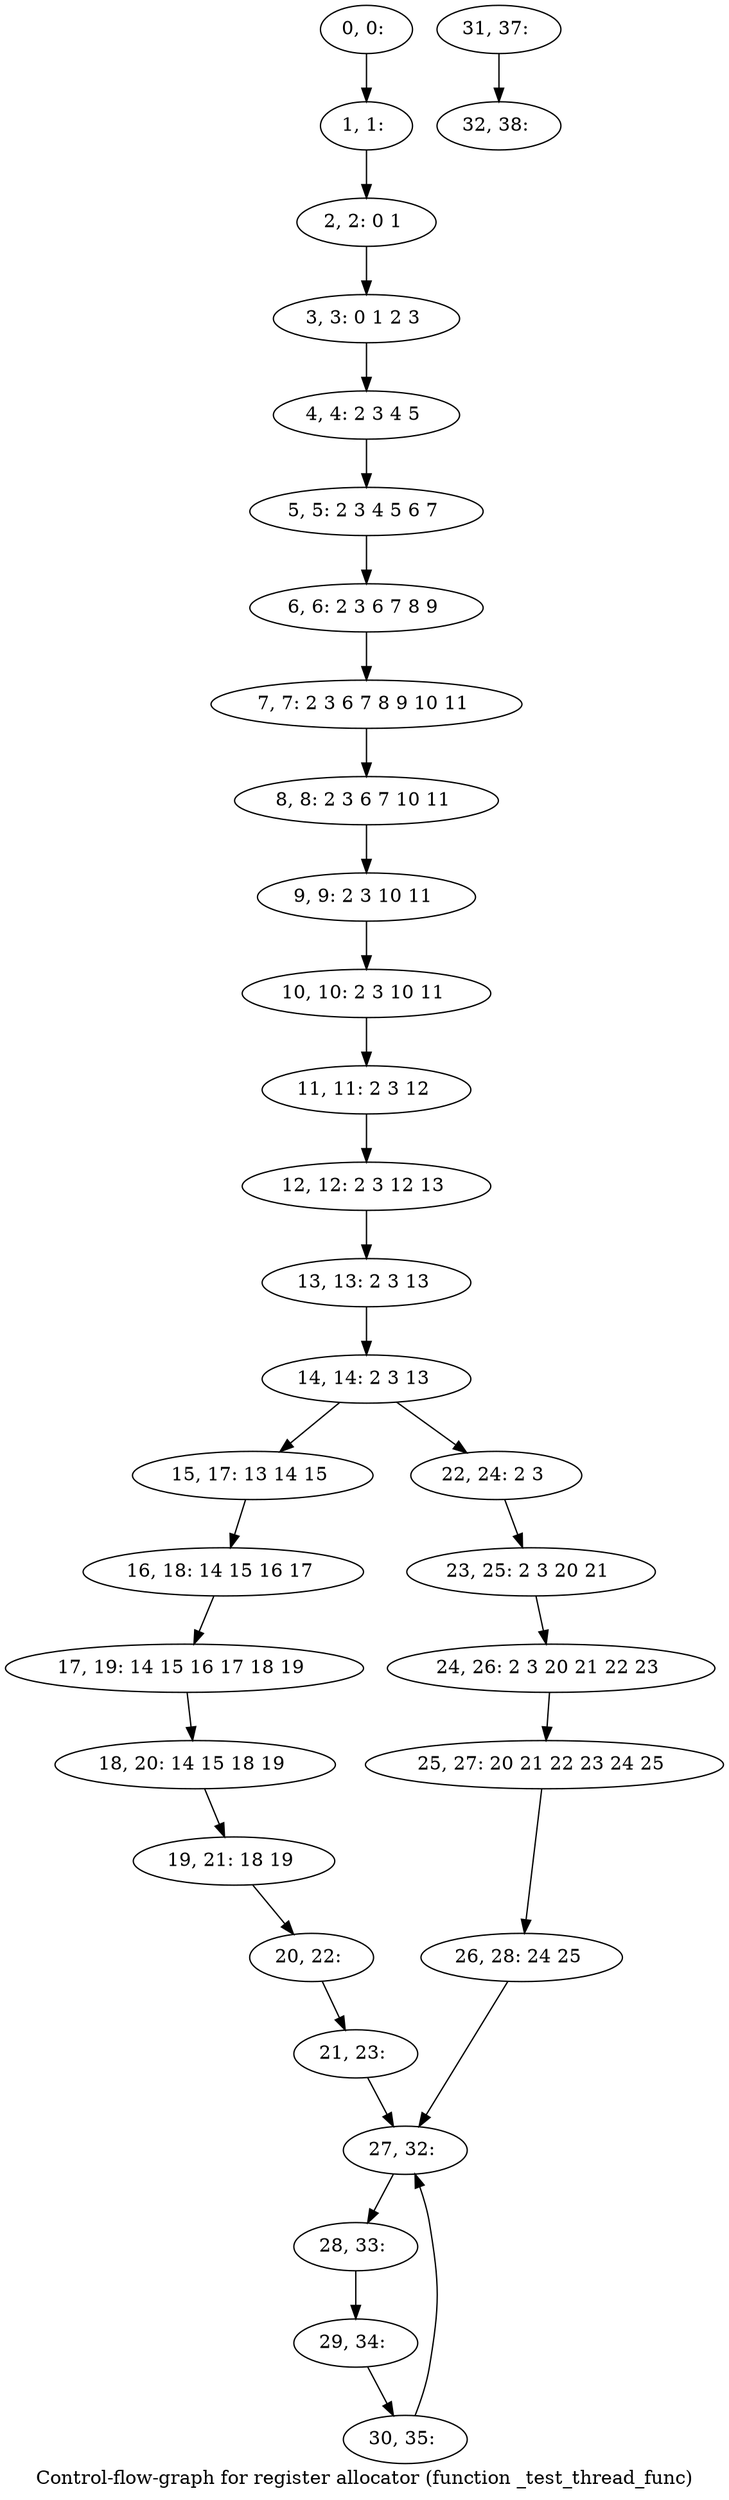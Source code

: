 digraph G {
graph [label="Control-flow-graph for register allocator (function _test_thread_func)"]
0[label="0, 0: "];
1[label="1, 1: "];
2[label="2, 2: 0 1 "];
3[label="3, 3: 0 1 2 3 "];
4[label="4, 4: 2 3 4 5 "];
5[label="5, 5: 2 3 4 5 6 7 "];
6[label="6, 6: 2 3 6 7 8 9 "];
7[label="7, 7: 2 3 6 7 8 9 10 11 "];
8[label="8, 8: 2 3 6 7 10 11 "];
9[label="9, 9: 2 3 10 11 "];
10[label="10, 10: 2 3 10 11 "];
11[label="11, 11: 2 3 12 "];
12[label="12, 12: 2 3 12 13 "];
13[label="13, 13: 2 3 13 "];
14[label="14, 14: 2 3 13 "];
15[label="15, 17: 13 14 15 "];
16[label="16, 18: 14 15 16 17 "];
17[label="17, 19: 14 15 16 17 18 19 "];
18[label="18, 20: 14 15 18 19 "];
19[label="19, 21: 18 19 "];
20[label="20, 22: "];
21[label="21, 23: "];
22[label="22, 24: 2 3 "];
23[label="23, 25: 2 3 20 21 "];
24[label="24, 26: 2 3 20 21 22 23 "];
25[label="25, 27: 20 21 22 23 24 25 "];
26[label="26, 28: 24 25 "];
27[label="27, 32: "];
28[label="28, 33: "];
29[label="29, 34: "];
30[label="30, 35: "];
31[label="31, 37: "];
32[label="32, 38: "];
0->1 ;
1->2 ;
2->3 ;
3->4 ;
4->5 ;
5->6 ;
6->7 ;
7->8 ;
8->9 ;
9->10 ;
10->11 ;
11->12 ;
12->13 ;
13->14 ;
14->15 ;
14->22 ;
15->16 ;
16->17 ;
17->18 ;
18->19 ;
19->20 ;
20->21 ;
21->27 ;
22->23 ;
23->24 ;
24->25 ;
25->26 ;
26->27 ;
27->28 ;
28->29 ;
29->30 ;
30->27 ;
31->32 ;
}

